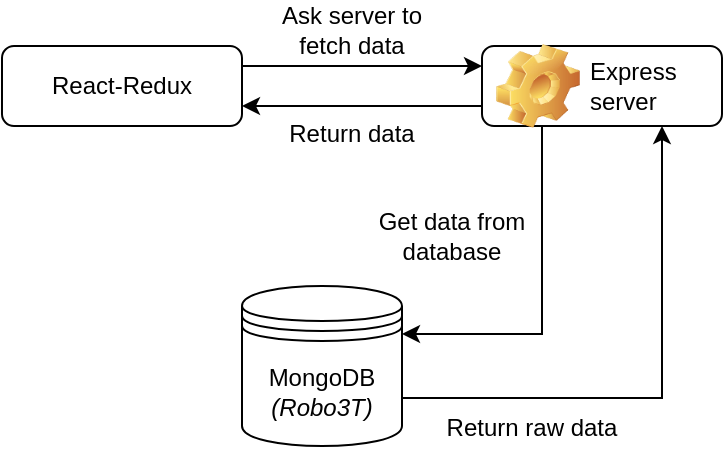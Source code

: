 <mxfile version="15.8.2" type="device"><diagram id="otP-Sv22rcoa4fLnD1F_" name="Page-1"><mxGraphModel dx="1422" dy="762" grid="1" gridSize="10" guides="1" tooltips="1" connect="1" arrows="1" fold="1" page="1" pageScale="1" pageWidth="850" pageHeight="1100" math="0" shadow="0"><root><mxCell id="0"/><mxCell id="1" parent="0"/><mxCell id="6rak7uM5FiVIm_knD2p0-1" value="MongoDB&lt;br&gt;&lt;i&gt;(Robo3T)&lt;/i&gt;" style="shape=datastore;whiteSpace=wrap;html=1;" vertex="1" parent="1"><mxGeometry x="160" y="160" width="80" height="80" as="geometry"/></mxCell><mxCell id="6rak7uM5FiVIm_knD2p0-3" value="&lt;span style=&quot;font-weight: normal&quot;&gt;Express server&lt;/span&gt;" style="label;whiteSpace=wrap;html=1;image=img/clipart/Gear_128x128.png;fillColor=default;" vertex="1" parent="1"><mxGeometry x="280" y="40" width="120" height="40" as="geometry"/></mxCell><mxCell id="6rak7uM5FiVIm_knD2p0-6" value="React-Redux" style="rounded=1;whiteSpace=wrap;html=1;" vertex="1" parent="1"><mxGeometry x="40" y="40" width="120" height="40" as="geometry"/></mxCell><mxCell id="6rak7uM5FiVIm_knD2p0-10" value="Get data from database" style="text;html=1;strokeColor=none;fillColor=none;align=center;verticalAlign=middle;whiteSpace=wrap;rounded=0;" vertex="1" parent="1"><mxGeometry x="220" y="120" width="90" height="30" as="geometry"/></mxCell><mxCell id="6rak7uM5FiVIm_knD2p0-11" value="Ask server to fetch data" style="text;html=1;strokeColor=none;fillColor=none;align=center;verticalAlign=middle;whiteSpace=wrap;rounded=0;" vertex="1" parent="1"><mxGeometry x="170" y="17" width="90" height="30" as="geometry"/></mxCell><mxCell id="6rak7uM5FiVIm_knD2p0-13" value="" style="endArrow=classic;html=1;rounded=0;entryX=0;entryY=0.25;entryDx=0;entryDy=0;exitX=1;exitY=0.25;exitDx=0;exitDy=0;" edge="1" parent="1" source="6rak7uM5FiVIm_knD2p0-6" target="6rak7uM5FiVIm_knD2p0-3"><mxGeometry width="50" height="50" relative="1" as="geometry"><mxPoint x="170" y="110" as="sourcePoint"/><mxPoint x="220" y="60" as="targetPoint"/></mxGeometry></mxCell><mxCell id="6rak7uM5FiVIm_knD2p0-15" value="" style="endArrow=classic;html=1;rounded=0;entryX=1;entryY=0.75;entryDx=0;entryDy=0;exitX=0;exitY=0.75;exitDx=0;exitDy=0;" edge="1" parent="1" source="6rak7uM5FiVIm_knD2p0-3" target="6rak7uM5FiVIm_knD2p0-6"><mxGeometry width="50" height="50" relative="1" as="geometry"><mxPoint x="200" y="130" as="sourcePoint"/><mxPoint x="250" y="80" as="targetPoint"/></mxGeometry></mxCell><mxCell id="6rak7uM5FiVIm_knD2p0-16" value="Return data" style="text;html=1;strokeColor=none;fillColor=none;align=center;verticalAlign=middle;whiteSpace=wrap;rounded=0;" vertex="1" parent="1"><mxGeometry x="170" y="69" width="90" height="30" as="geometry"/></mxCell><mxCell id="6rak7uM5FiVIm_knD2p0-20" value="" style="endArrow=classic;html=1;rounded=0;entryX=1;entryY=0.3;entryDx=0;entryDy=0;exitX=0.25;exitY=1;exitDx=0;exitDy=0;" edge="1" parent="1" source="6rak7uM5FiVIm_knD2p0-3" target="6rak7uM5FiVIm_knD2p0-1"><mxGeometry width="50" height="50" relative="1" as="geometry"><mxPoint x="270" y="190" as="sourcePoint"/><mxPoint x="320" y="140" as="targetPoint"/><Array as="points"><mxPoint x="310" y="184"/></Array></mxGeometry></mxCell><mxCell id="6rak7uM5FiVIm_knD2p0-21" value="" style="endArrow=classic;html=1;rounded=0;exitX=1;exitY=0.7;exitDx=0;exitDy=0;entryX=0.75;entryY=1;entryDx=0;entryDy=0;" edge="1" parent="1" source="6rak7uM5FiVIm_knD2p0-1" target="6rak7uM5FiVIm_knD2p0-3"><mxGeometry width="50" height="50" relative="1" as="geometry"><mxPoint x="280" y="280" as="sourcePoint"/><mxPoint x="330" y="230" as="targetPoint"/><Array as="points"><mxPoint x="370" y="216"/></Array></mxGeometry></mxCell><mxCell id="6rak7uM5FiVIm_knD2p0-22" value="Return raw data" style="text;html=1;strokeColor=none;fillColor=none;align=center;verticalAlign=middle;whiteSpace=wrap;rounded=0;" vertex="1" parent="1"><mxGeometry x="260" y="216" width="90" height="30" as="geometry"/></mxCell></root></mxGraphModel></diagram></mxfile>